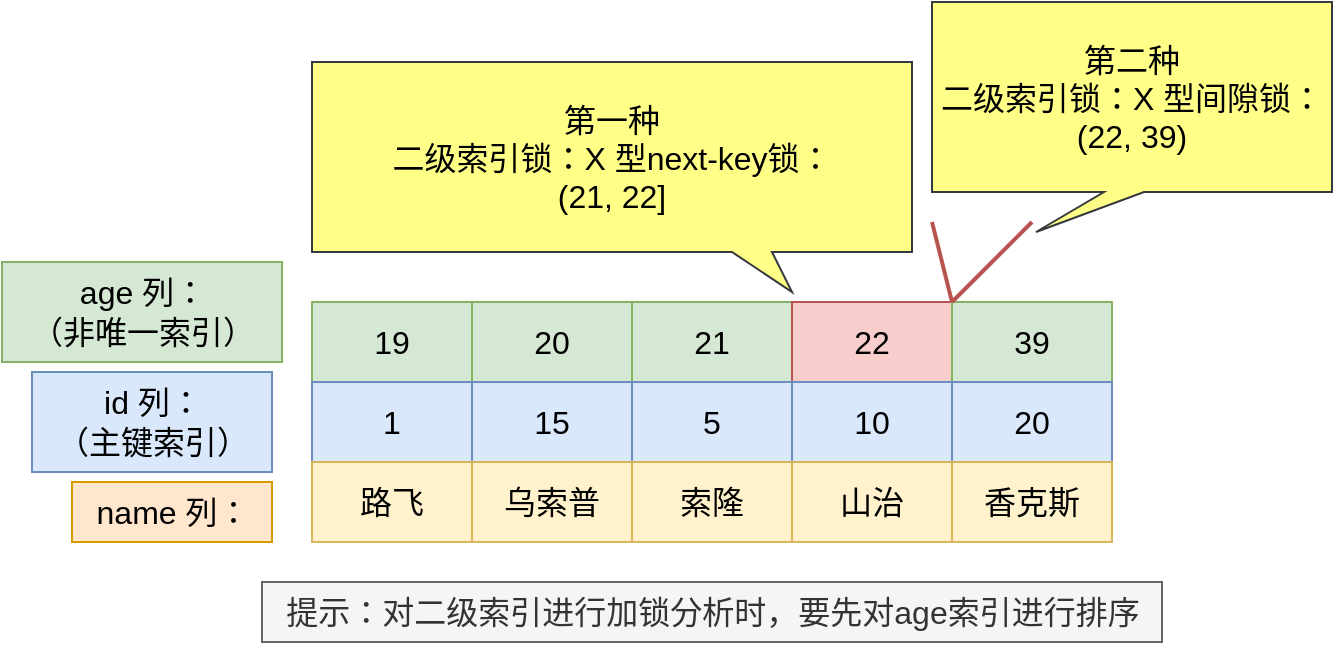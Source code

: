 <mxfile version="20.5.3" type="github">
  <diagram id="yrgHNCWNBL6AVxs2_Q6k" name="第 1 页">
    <mxGraphModel dx="2253" dy="743" grid="1" gridSize="10" guides="1" tooltips="1" connect="1" arrows="1" fold="1" page="1" pageScale="1" pageWidth="827" pageHeight="1169" math="0" shadow="0">
      <root>
        <mxCell id="0" />
        <mxCell id="1" parent="0" />
        <mxCell id="yM1x_XU4JPMcfu7O4FvX-11" value="19" style="rounded=0;whiteSpace=wrap;html=1;fontSize=16;fillColor=#d5e8d4;strokeColor=#82b366;" vertex="1" parent="1">
          <mxGeometry x="120" y="320" width="80" height="40" as="geometry" />
        </mxCell>
        <mxCell id="yM1x_XU4JPMcfu7O4FvX-12" value="21" style="rounded=0;whiteSpace=wrap;html=1;fontSize=16;fillColor=#f8cecc;strokeColor=#b85450;" vertex="1" parent="1">
          <mxGeometry x="280" y="320" width="80" height="40" as="geometry" />
        </mxCell>
        <mxCell id="yM1x_XU4JPMcfu7O4FvX-13" value="21" style="rounded=0;whiteSpace=wrap;html=1;fontSize=16;fillColor=#d5e8d4;strokeColor=#82b366;" vertex="1" parent="1">
          <mxGeometry x="280" y="320" width="80" height="40" as="geometry" />
        </mxCell>
        <mxCell id="yM1x_XU4JPMcfu7O4FvX-14" value="20" style="rounded=0;whiteSpace=wrap;html=1;fontSize=16;fillColor=#d5e8d4;strokeColor=#82b366;" vertex="1" parent="1">
          <mxGeometry x="200" y="320" width="80" height="40" as="geometry" />
        </mxCell>
        <mxCell id="yM1x_XU4JPMcfu7O4FvX-15" value="22" style="rounded=0;whiteSpace=wrap;html=1;fontSize=16;fillColor=#f8cecc;strokeColor=#b85450;" vertex="1" parent="1">
          <mxGeometry x="360" y="320" width="80" height="40" as="geometry" />
        </mxCell>
        <mxCell id="yM1x_XU4JPMcfu7O4FvX-16" value="39" style="rounded=0;whiteSpace=wrap;html=1;fontSize=16;fillColor=#d5e8d4;strokeColor=#82b366;" vertex="1" parent="1">
          <mxGeometry x="440" y="320" width="80" height="40" as="geometry" />
        </mxCell>
        <mxCell id="yM1x_XU4JPMcfu7O4FvX-17" value="id 列：&lt;br&gt;（主键索引）" style="text;html=1;align=center;verticalAlign=middle;resizable=0;points=[];autosize=1;strokeColor=#6c8ebf;fillColor=#dae8fc;fontSize=16;" vertex="1" parent="1">
          <mxGeometry x="-20" y="355" width="120" height="50" as="geometry" />
        </mxCell>
        <mxCell id="yM1x_XU4JPMcfu7O4FvX-18" value="age 列：&lt;br&gt;（非唯一索引）" style="text;html=1;align=center;verticalAlign=middle;resizable=0;points=[];autosize=1;strokeColor=#82b366;fillColor=#d5e8d4;fontSize=16;" vertex="1" parent="1">
          <mxGeometry x="-35" y="300" width="140" height="50" as="geometry" />
        </mxCell>
        <mxCell id="yM1x_XU4JPMcfu7O4FvX-32" value="1" style="rounded=0;whiteSpace=wrap;html=1;fontSize=16;fillColor=#dae8fc;strokeColor=#6c8ebf;" vertex="1" parent="1">
          <mxGeometry x="120" y="360" width="80" height="40" as="geometry" />
        </mxCell>
        <mxCell id="yM1x_XU4JPMcfu7O4FvX-33" value="5" style="rounded=0;whiteSpace=wrap;html=1;fontSize=16;fillColor=#dae8fc;strokeColor=#6c8ebf;" vertex="1" parent="1">
          <mxGeometry x="280" y="360" width="80" height="40" as="geometry" />
        </mxCell>
        <mxCell id="yM1x_XU4JPMcfu7O4FvX-34" value="10" style="rounded=0;whiteSpace=wrap;html=1;fontSize=16;fillColor=#dae8fc;strokeColor=#6c8ebf;" vertex="1" parent="1">
          <mxGeometry x="360" y="360" width="80" height="40" as="geometry" />
        </mxCell>
        <mxCell id="yM1x_XU4JPMcfu7O4FvX-35" value="15" style="rounded=0;whiteSpace=wrap;html=1;fontSize=16;fillColor=#dae8fc;strokeColor=#6c8ebf;" vertex="1" parent="1">
          <mxGeometry x="200" y="360" width="80" height="40" as="geometry" />
        </mxCell>
        <mxCell id="yM1x_XU4JPMcfu7O4FvX-36" value="20" style="rounded=0;whiteSpace=wrap;html=1;fontSize=16;fillColor=#dae8fc;strokeColor=#6c8ebf;" vertex="1" parent="1">
          <mxGeometry x="440" y="360" width="80" height="40" as="geometry" />
        </mxCell>
        <mxCell id="yM1x_XU4JPMcfu7O4FvX-37" value="提示：对二级索引进行加锁分析时，要先对age索引进行排序" style="text;html=1;align=center;verticalAlign=middle;resizable=0;points=[];autosize=1;strokeColor=#666666;fillColor=#f5f5f5;fontSize=16;fontColor=#333333;" vertex="1" parent="1">
          <mxGeometry x="95" y="460" width="450" height="30" as="geometry" />
        </mxCell>
        <mxCell id="yM1x_XU4JPMcfu7O4FvX-64" value="路飞" style="rounded=0;whiteSpace=wrap;html=1;fontSize=16;fillColor=#fff2cc;strokeColor=#d6b656;" vertex="1" parent="1">
          <mxGeometry x="120" y="400" width="80" height="40" as="geometry" />
        </mxCell>
        <mxCell id="yM1x_XU4JPMcfu7O4FvX-65" value="乌索普" style="rounded=0;whiteSpace=wrap;html=1;fontSize=16;fillColor=#fff2cc;strokeColor=#d6b656;" vertex="1" parent="1">
          <mxGeometry x="200" y="400" width="80" height="40" as="geometry" />
        </mxCell>
        <mxCell id="yM1x_XU4JPMcfu7O4FvX-66" value="香克斯" style="rounded=0;whiteSpace=wrap;html=1;fontSize=16;fillColor=#fff2cc;strokeColor=#d6b656;" vertex="1" parent="1">
          <mxGeometry x="440" y="400" width="80" height="40" as="geometry" />
        </mxCell>
        <mxCell id="yM1x_XU4JPMcfu7O4FvX-67" value="索隆" style="rounded=0;whiteSpace=wrap;html=1;fontSize=16;fillColor=#fff2cc;strokeColor=#d6b656;" vertex="1" parent="1">
          <mxGeometry x="280" y="400" width="80" height="40" as="geometry" />
        </mxCell>
        <mxCell id="yM1x_XU4JPMcfu7O4FvX-68" value="山治" style="rounded=0;whiteSpace=wrap;html=1;fontSize=16;fillColor=#fff2cc;strokeColor=#d6b656;" vertex="1" parent="1">
          <mxGeometry x="360" y="400" width="80" height="40" as="geometry" />
        </mxCell>
        <mxCell id="yM1x_XU4JPMcfu7O4FvX-69" value="name 列：" style="text;html=1;align=center;verticalAlign=middle;resizable=0;points=[];autosize=1;strokeColor=#d79b00;fillColor=#ffe6cc;fontSize=16;" vertex="1" parent="1">
          <mxGeometry y="410" width="100" height="30" as="geometry" />
        </mxCell>
        <mxCell id="yM1x_XU4JPMcfu7O4FvX-70" value="" style="endArrow=none;html=1;rounded=0;fontSize=16;exitX=0;exitY=0;exitDx=0;exitDy=0;fillColor=#f8cecc;strokeColor=#b85450;strokeWidth=2;" edge="1" parent="1" source="yM1x_XU4JPMcfu7O4FvX-16">
          <mxGeometry width="50" height="50" relative="1" as="geometry">
            <mxPoint x="580" y="220" as="sourcePoint" />
            <mxPoint x="430" y="280" as="targetPoint" />
          </mxGeometry>
        </mxCell>
        <mxCell id="yM1x_XU4JPMcfu7O4FvX-71" value="" style="endArrow=none;html=1;rounded=0;fontSize=16;exitX=0;exitY=0;exitDx=0;exitDy=0;fillColor=#f8cecc;strokeColor=#b85450;strokeWidth=2;" edge="1" parent="1" source="yM1x_XU4JPMcfu7O4FvX-16">
          <mxGeometry width="50" height="50" relative="1" as="geometry">
            <mxPoint x="460" y="310" as="sourcePoint" />
            <mxPoint x="480" y="280" as="targetPoint" />
          </mxGeometry>
        </mxCell>
        <mxCell id="yM1x_XU4JPMcfu7O4FvX-72" value="第二种&lt;br&gt;二级索引锁：X 型间隙锁：&lt;br&gt;(22, 39)" style="shape=callout;whiteSpace=wrap;html=1;perimeter=calloutPerimeter;fontSize=16;fillColor=#ffff88;strokeColor=#36393d;size=20;position=0.43;position2=0.26;base=20;" vertex="1" parent="1">
          <mxGeometry x="430" y="170" width="200" height="115" as="geometry" />
        </mxCell>
        <mxCell id="yM1x_XU4JPMcfu7O4FvX-73" value="第一种&lt;br&gt;二级索引锁：X 型next-key锁：&lt;br&gt;(21, 22]" style="shape=callout;whiteSpace=wrap;html=1;perimeter=calloutPerimeter;fontSize=16;fillColor=#ffff88;strokeColor=#36393d;size=20;position=0.7;position2=0.8;base=20;" vertex="1" parent="1">
          <mxGeometry x="120" y="200" width="300" height="115" as="geometry" />
        </mxCell>
      </root>
    </mxGraphModel>
  </diagram>
</mxfile>
